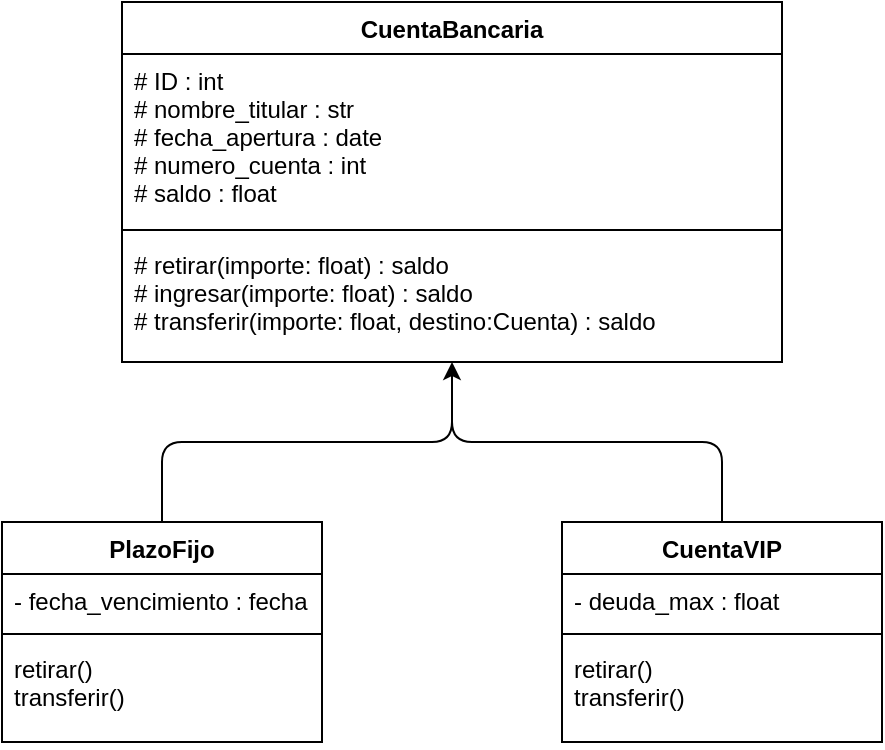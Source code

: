 <mxfile>
    <diagram id="rKns98iqv1jlORRCsgS1" name="Page-1">
        <mxGraphModel dx="576" dy="424" grid="1" gridSize="10" guides="1" tooltips="1" connect="1" arrows="1" fold="1" page="1" pageScale="1" pageWidth="827" pageHeight="1169" math="0" shadow="0">
            <root>
                <mxCell id="0"/>
                <mxCell id="1" parent="0"/>
                <mxCell id="2" value="CuentaBancaria" style="swimlane;fontStyle=1;align=center;verticalAlign=top;childLayout=stackLayout;horizontal=1;startSize=26;horizontalStack=0;resizeParent=1;resizeParentMax=0;resizeLast=0;collapsible=1;marginBottom=0;" parent="1" vertex="1">
                    <mxGeometry x="100" y="50" width="330" height="180" as="geometry"/>
                </mxCell>
                <mxCell id="3" value="# ID : int&#10;# nombre_titular : str&#10;# fecha_apertura : date&#10;# numero_cuenta : int&#10;# saldo : float" style="text;strokeColor=none;fillColor=none;align=left;verticalAlign=top;spacingLeft=4;spacingRight=4;overflow=hidden;rotatable=0;points=[[0,0.5],[1,0.5]];portConstraint=eastwest;" parent="2" vertex="1">
                    <mxGeometry y="26" width="330" height="84" as="geometry"/>
                </mxCell>
                <mxCell id="4" value="" style="line;strokeWidth=1;fillColor=none;align=left;verticalAlign=middle;spacingTop=-1;spacingLeft=3;spacingRight=3;rotatable=0;labelPosition=right;points=[];portConstraint=eastwest;strokeColor=inherit;" parent="2" vertex="1">
                    <mxGeometry y="110" width="330" height="8" as="geometry"/>
                </mxCell>
                <mxCell id="5" value="# retirar(importe: float) : saldo&#10;# ingresar(importe: float) : saldo&#10;# transferir(importe: float, destino:Cuenta) : saldo" style="text;strokeColor=none;fillColor=none;align=left;verticalAlign=top;spacingLeft=4;spacingRight=4;overflow=hidden;rotatable=0;points=[[0,0.5],[1,0.5]];portConstraint=eastwest;" parent="2" vertex="1">
                    <mxGeometry y="118" width="330" height="62" as="geometry"/>
                </mxCell>
                <mxCell id="18" style="edgeStyle=none;html=1;exitX=0.5;exitY=0;exitDx=0;exitDy=0;entryX=0.5;entryY=1;entryDx=0;entryDy=0;" edge="1" parent="1" source="6" target="2">
                    <mxGeometry relative="1" as="geometry">
                        <Array as="points">
                            <mxPoint x="120" y="270"/>
                            <mxPoint x="265" y="270"/>
                        </Array>
                    </mxGeometry>
                </mxCell>
                <mxCell id="6" value="PlazoFijo" style="swimlane;fontStyle=1;align=center;verticalAlign=top;childLayout=stackLayout;horizontal=1;startSize=26;horizontalStack=0;resizeParent=1;resizeParentMax=0;resizeLast=0;collapsible=1;marginBottom=0;" vertex="1" parent="1">
                    <mxGeometry x="40" y="310" width="160" height="110" as="geometry"/>
                </mxCell>
                <mxCell id="7" value="- fecha_vencimiento : fecha" style="text;strokeColor=none;fillColor=none;align=left;verticalAlign=top;spacingLeft=4;spacingRight=4;overflow=hidden;rotatable=0;points=[[0,0.5],[1,0.5]];portConstraint=eastwest;" vertex="1" parent="6">
                    <mxGeometry y="26" width="160" height="26" as="geometry"/>
                </mxCell>
                <mxCell id="8" value="" style="line;strokeWidth=1;fillColor=none;align=left;verticalAlign=middle;spacingTop=-1;spacingLeft=3;spacingRight=3;rotatable=0;labelPosition=right;points=[];portConstraint=eastwest;strokeColor=inherit;" vertex="1" parent="6">
                    <mxGeometry y="52" width="160" height="8" as="geometry"/>
                </mxCell>
                <mxCell id="9" value="retirar()&#10;transferir()" style="text;strokeColor=none;fillColor=none;align=left;verticalAlign=top;spacingLeft=4;spacingRight=4;overflow=hidden;rotatable=0;points=[[0,0.5],[1,0.5]];portConstraint=eastwest;" vertex="1" parent="6">
                    <mxGeometry y="60" width="160" height="50" as="geometry"/>
                </mxCell>
                <mxCell id="21" style="edgeStyle=none;html=1;exitX=0.5;exitY=0;exitDx=0;exitDy=0;endArrow=none;endFill=0;entryX=0.5;entryY=1.074;entryDx=0;entryDy=0;entryPerimeter=0;" edge="1" parent="1" source="14" target="5">
                    <mxGeometry relative="1" as="geometry">
                        <mxPoint x="240" y="240" as="targetPoint"/>
                        <Array as="points">
                            <mxPoint x="400" y="270"/>
                            <mxPoint x="265" y="270"/>
                        </Array>
                    </mxGeometry>
                </mxCell>
                <mxCell id="14" value="CuentaVIP" style="swimlane;fontStyle=1;align=center;verticalAlign=top;childLayout=stackLayout;horizontal=1;startSize=26;horizontalStack=0;resizeParent=1;resizeParentMax=0;resizeLast=0;collapsible=1;marginBottom=0;" vertex="1" parent="1">
                    <mxGeometry x="320" y="310" width="160" height="110" as="geometry"/>
                </mxCell>
                <mxCell id="15" value="- deuda_max : float" style="text;strokeColor=none;fillColor=none;align=left;verticalAlign=top;spacingLeft=4;spacingRight=4;overflow=hidden;rotatable=0;points=[[0,0.5],[1,0.5]];portConstraint=eastwest;" vertex="1" parent="14">
                    <mxGeometry y="26" width="160" height="26" as="geometry"/>
                </mxCell>
                <mxCell id="16" value="" style="line;strokeWidth=1;fillColor=none;align=left;verticalAlign=middle;spacingTop=-1;spacingLeft=3;spacingRight=3;rotatable=0;labelPosition=right;points=[];portConstraint=eastwest;strokeColor=inherit;" vertex="1" parent="14">
                    <mxGeometry y="52" width="160" height="8" as="geometry"/>
                </mxCell>
                <mxCell id="17" value="retirar()&#10;transferir()" style="text;strokeColor=none;fillColor=none;align=left;verticalAlign=top;spacingLeft=4;spacingRight=4;overflow=hidden;rotatable=0;points=[[0,0.5],[1,0.5]];portConstraint=eastwest;" vertex="1" parent="14">
                    <mxGeometry y="60" width="160" height="50" as="geometry"/>
                </mxCell>
            </root>
        </mxGraphModel>
    </diagram>
</mxfile>
